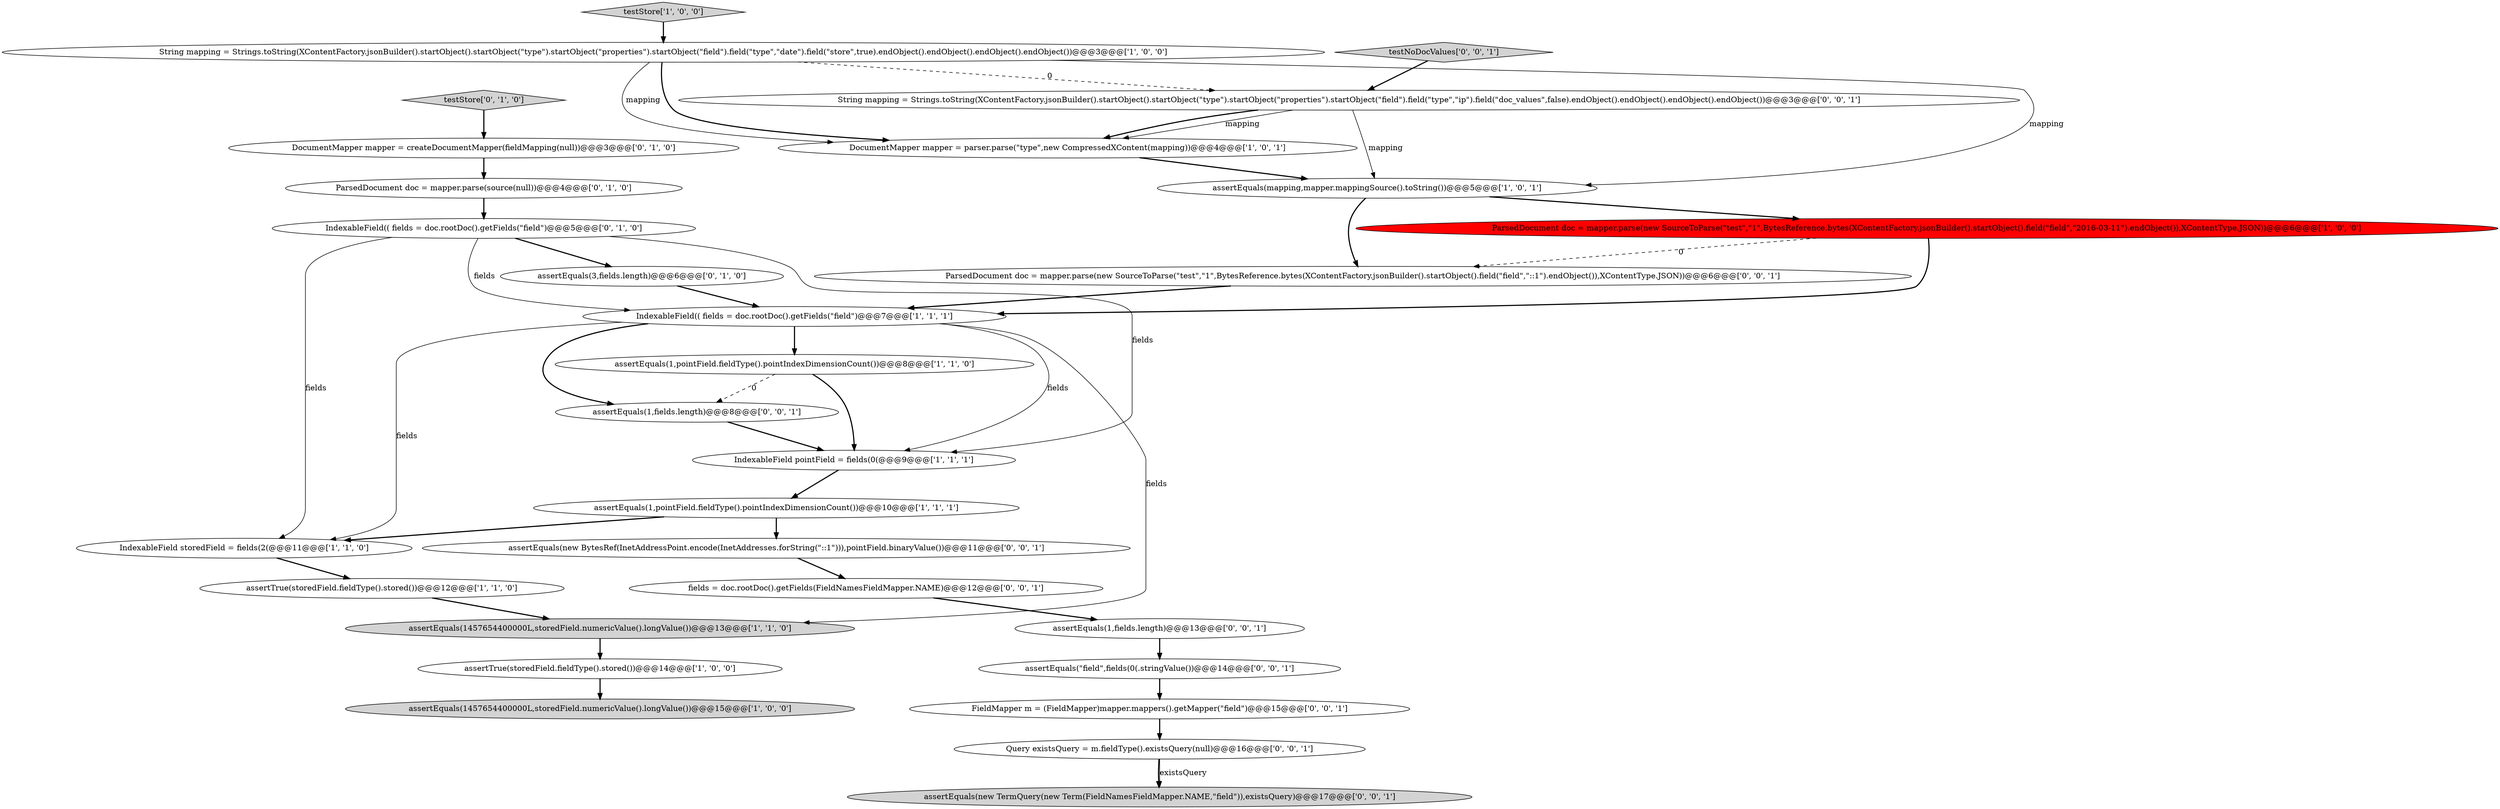 digraph {
8 [style = filled, label = "assertEquals(1457654400000L,storedField.numericValue().longValue())@@@13@@@['1', '1', '0']", fillcolor = lightgray, shape = ellipse image = "AAA0AAABBB1BBB"];
6 [style = filled, label = "assertEquals(1457654400000L,storedField.numericValue().longValue())@@@15@@@['1', '0', '0']", fillcolor = lightgray, shape = ellipse image = "AAA0AAABBB1BBB"];
16 [style = filled, label = "testStore['0', '1', '0']", fillcolor = lightgray, shape = diamond image = "AAA0AAABBB2BBB"];
21 [style = filled, label = "testNoDocValues['0', '0', '1']", fillcolor = lightgray, shape = diamond image = "AAA0AAABBB3BBB"];
26 [style = filled, label = "assertEquals(1,fields.length)@@@13@@@['0', '0', '1']", fillcolor = white, shape = ellipse image = "AAA0AAABBB3BBB"];
5 [style = filled, label = "ParsedDocument doc = mapper.parse(new SourceToParse(\"test\",\"1\",BytesReference.bytes(XContentFactory.jsonBuilder().startObject().field(\"field\",\"2016-03-11\").endObject()),XContentType.JSON))@@@6@@@['1', '0', '0']", fillcolor = red, shape = ellipse image = "AAA1AAABBB1BBB"];
27 [style = filled, label = "assertEquals(\"field\",fields(0(.stringValue())@@@14@@@['0', '0', '1']", fillcolor = white, shape = ellipse image = "AAA0AAABBB3BBB"];
24 [style = filled, label = "assertEquals(new TermQuery(new Term(FieldNamesFieldMapper.NAME,\"field\")),existsQuery)@@@17@@@['0', '0', '1']", fillcolor = lightgray, shape = ellipse image = "AAA0AAABBB3BBB"];
19 [style = filled, label = "assertEquals(new BytesRef(InetAddressPoint.encode(InetAddresses.forString(\"::1\"))),pointField.binaryValue())@@@11@@@['0', '0', '1']", fillcolor = white, shape = ellipse image = "AAA0AAABBB3BBB"];
20 [style = filled, label = "String mapping = Strings.toString(XContentFactory.jsonBuilder().startObject().startObject(\"type\").startObject(\"properties\").startObject(\"field\").field(\"type\",\"ip\").field(\"doc_values\",false).endObject().endObject().endObject().endObject())@@@3@@@['0', '0', '1']", fillcolor = white, shape = ellipse image = "AAA0AAABBB3BBB"];
11 [style = filled, label = "String mapping = Strings.toString(XContentFactory.jsonBuilder().startObject().startObject(\"type\").startObject(\"properties\").startObject(\"field\").field(\"type\",\"date\").field(\"store\",true).endObject().endObject().endObject().endObject())@@@3@@@['1', '0', '0']", fillcolor = white, shape = ellipse image = "AAA0AAABBB1BBB"];
0 [style = filled, label = "assertEquals(mapping,mapper.mappingSource().toString())@@@5@@@['1', '0', '1']", fillcolor = white, shape = ellipse image = "AAA0AAABBB1BBB"];
29 [style = filled, label = "assertEquals(1,fields.length)@@@8@@@['0', '0', '1']", fillcolor = white, shape = ellipse image = "AAA0AAABBB3BBB"];
1 [style = filled, label = "assertTrue(storedField.fieldType().stored())@@@14@@@['1', '0', '0']", fillcolor = white, shape = ellipse image = "AAA0AAABBB1BBB"];
12 [style = filled, label = "testStore['1', '0', '0']", fillcolor = lightgray, shape = diamond image = "AAA0AAABBB1BBB"];
18 [style = filled, label = "assertEquals(3,fields.length)@@@6@@@['0', '1', '0']", fillcolor = white, shape = ellipse image = "AAA0AAABBB2BBB"];
2 [style = filled, label = "IndexableField storedField = fields(2(@@@11@@@['1', '1', '0']", fillcolor = white, shape = ellipse image = "AAA0AAABBB1BBB"];
15 [style = filled, label = "IndexableField(( fields = doc.rootDoc().getFields(\"field\")@@@5@@@['0', '1', '0']", fillcolor = white, shape = ellipse image = "AAA0AAABBB2BBB"];
4 [style = filled, label = "assertEquals(1,pointField.fieldType().pointIndexDimensionCount())@@@10@@@['1', '1', '1']", fillcolor = white, shape = ellipse image = "AAA0AAABBB1BBB"];
23 [style = filled, label = "FieldMapper m = (FieldMapper)mapper.mappers().getMapper(\"field\")@@@15@@@['0', '0', '1']", fillcolor = white, shape = ellipse image = "AAA0AAABBB3BBB"];
3 [style = filled, label = "DocumentMapper mapper = parser.parse(\"type\",new CompressedXContent(mapping))@@@4@@@['1', '0', '1']", fillcolor = white, shape = ellipse image = "AAA0AAABBB1BBB"];
17 [style = filled, label = "DocumentMapper mapper = createDocumentMapper(fieldMapping(null))@@@3@@@['0', '1', '0']", fillcolor = white, shape = ellipse image = "AAA0AAABBB2BBB"];
7 [style = filled, label = "assertTrue(storedField.fieldType().stored())@@@12@@@['1', '1', '0']", fillcolor = white, shape = ellipse image = "AAA0AAABBB1BBB"];
14 [style = filled, label = "ParsedDocument doc = mapper.parse(source(null))@@@4@@@['0', '1', '0']", fillcolor = white, shape = ellipse image = "AAA0AAABBB2BBB"];
9 [style = filled, label = "assertEquals(1,pointField.fieldType().pointIndexDimensionCount())@@@8@@@['1', '1', '0']", fillcolor = white, shape = ellipse image = "AAA0AAABBB1BBB"];
25 [style = filled, label = "Query existsQuery = m.fieldType().existsQuery(null)@@@16@@@['0', '0', '1']", fillcolor = white, shape = ellipse image = "AAA0AAABBB3BBB"];
13 [style = filled, label = "IndexableField pointField = fields(0(@@@9@@@['1', '1', '1']", fillcolor = white, shape = ellipse image = "AAA0AAABBB1BBB"];
22 [style = filled, label = "ParsedDocument doc = mapper.parse(new SourceToParse(\"test\",\"1\",BytesReference.bytes(XContentFactory.jsonBuilder().startObject().field(\"field\",\"::1\").endObject()),XContentType.JSON))@@@6@@@['0', '0', '1']", fillcolor = white, shape = ellipse image = "AAA0AAABBB3BBB"];
28 [style = filled, label = "fields = doc.rootDoc().getFields(FieldNamesFieldMapper.NAME)@@@12@@@['0', '0', '1']", fillcolor = white, shape = ellipse image = "AAA0AAABBB3BBB"];
10 [style = filled, label = "IndexableField(( fields = doc.rootDoc().getFields(\"field\")@@@7@@@['1', '1', '1']", fillcolor = white, shape = ellipse image = "AAA0AAABBB1BBB"];
20->0 [style = solid, label="mapping"];
11->0 [style = solid, label="mapping"];
5->10 [style = bold, label=""];
23->25 [style = bold, label=""];
10->2 [style = solid, label="fields"];
20->3 [style = solid, label="mapping"];
11->20 [style = dashed, label="0"];
12->11 [style = bold, label=""];
4->19 [style = bold, label=""];
10->13 [style = solid, label="fields"];
15->10 [style = solid, label="fields"];
28->26 [style = bold, label=""];
20->3 [style = bold, label=""];
4->2 [style = bold, label=""];
16->17 [style = bold, label=""];
7->8 [style = bold, label=""];
15->18 [style = bold, label=""];
3->0 [style = bold, label=""];
8->1 [style = bold, label=""];
25->24 [style = bold, label=""];
26->27 [style = bold, label=""];
25->24 [style = solid, label="existsQuery"];
1->6 [style = bold, label=""];
21->20 [style = bold, label=""];
9->29 [style = dashed, label="0"];
18->10 [style = bold, label=""];
10->29 [style = bold, label=""];
11->3 [style = bold, label=""];
17->14 [style = bold, label=""];
0->22 [style = bold, label=""];
22->10 [style = bold, label=""];
15->2 [style = solid, label="fields"];
10->8 [style = solid, label="fields"];
14->15 [style = bold, label=""];
10->9 [style = bold, label=""];
15->13 [style = solid, label="fields"];
27->23 [style = bold, label=""];
19->28 [style = bold, label=""];
11->3 [style = solid, label="mapping"];
2->7 [style = bold, label=""];
5->22 [style = dashed, label="0"];
0->5 [style = bold, label=""];
9->13 [style = bold, label=""];
13->4 [style = bold, label=""];
29->13 [style = bold, label=""];
}
